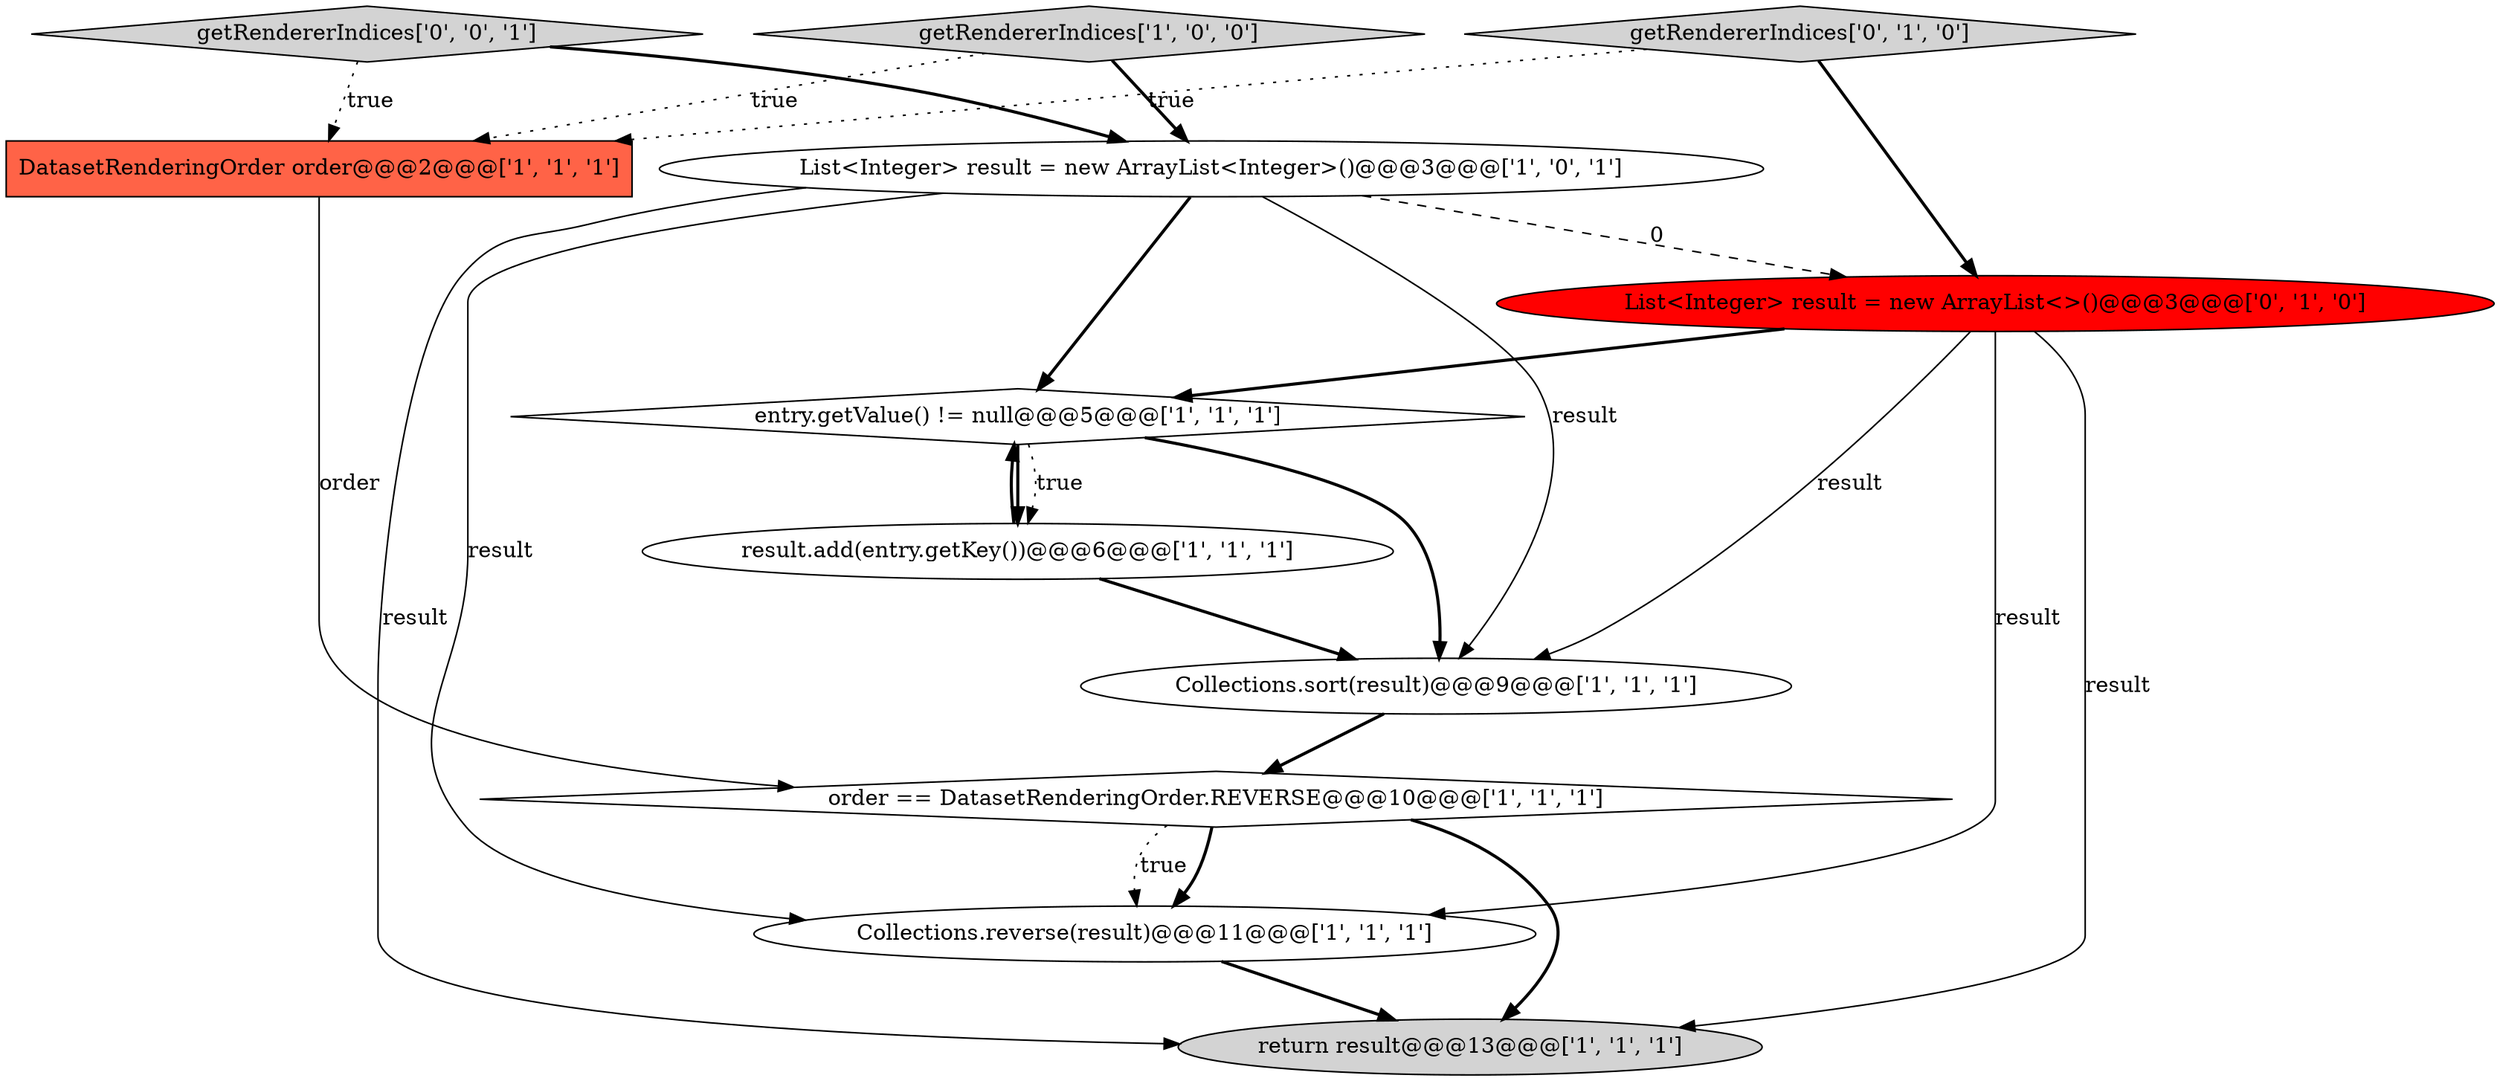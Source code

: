 digraph {
4 [style = filled, label = "order == DatasetRenderingOrder.REVERSE@@@10@@@['1', '1', '1']", fillcolor = white, shape = diamond image = "AAA0AAABBB1BBB"];
7 [style = filled, label = "entry.getValue() != null@@@5@@@['1', '1', '1']", fillcolor = white, shape = diamond image = "AAA0AAABBB1BBB"];
3 [style = filled, label = "getRendererIndices['1', '0', '0']", fillcolor = lightgray, shape = diamond image = "AAA0AAABBB1BBB"];
6 [style = filled, label = "List<Integer> result = new ArrayList<Integer>()@@@3@@@['1', '0', '1']", fillcolor = white, shape = ellipse image = "AAA0AAABBB1BBB"];
10 [style = filled, label = "getRendererIndices['0', '1', '0']", fillcolor = lightgray, shape = diamond image = "AAA0AAABBB2BBB"];
9 [style = filled, label = "List<Integer> result = new ArrayList<>()@@@3@@@['0', '1', '0']", fillcolor = red, shape = ellipse image = "AAA1AAABBB2BBB"];
1 [style = filled, label = "result.add(entry.getKey())@@@6@@@['1', '1', '1']", fillcolor = white, shape = ellipse image = "AAA0AAABBB1BBB"];
8 [style = filled, label = "DatasetRenderingOrder order@@@2@@@['1', '1', '1']", fillcolor = tomato, shape = box image = "AAA0AAABBB1BBB"];
2 [style = filled, label = "Collections.reverse(result)@@@11@@@['1', '1', '1']", fillcolor = white, shape = ellipse image = "AAA0AAABBB1BBB"];
11 [style = filled, label = "getRendererIndices['0', '0', '1']", fillcolor = lightgray, shape = diamond image = "AAA0AAABBB3BBB"];
5 [style = filled, label = "Collections.sort(result)@@@9@@@['1', '1', '1']", fillcolor = white, shape = ellipse image = "AAA0AAABBB1BBB"];
0 [style = filled, label = "return result@@@13@@@['1', '1', '1']", fillcolor = lightgray, shape = ellipse image = "AAA0AAABBB1BBB"];
1->5 [style = bold, label=""];
10->8 [style = dotted, label="true"];
7->1 [style = bold, label=""];
11->6 [style = bold, label=""];
6->9 [style = dashed, label="0"];
9->2 [style = solid, label="result"];
6->0 [style = solid, label="result"];
6->5 [style = solid, label="result"];
3->6 [style = bold, label=""];
4->2 [style = bold, label=""];
9->7 [style = bold, label=""];
1->7 [style = bold, label=""];
4->0 [style = bold, label=""];
4->2 [style = dotted, label="true"];
8->4 [style = solid, label="order"];
7->5 [style = bold, label=""];
2->0 [style = bold, label=""];
5->4 [style = bold, label=""];
9->0 [style = solid, label="result"];
11->8 [style = dotted, label="true"];
10->9 [style = bold, label=""];
6->7 [style = bold, label=""];
7->1 [style = dotted, label="true"];
3->8 [style = dotted, label="true"];
9->5 [style = solid, label="result"];
6->2 [style = solid, label="result"];
}
